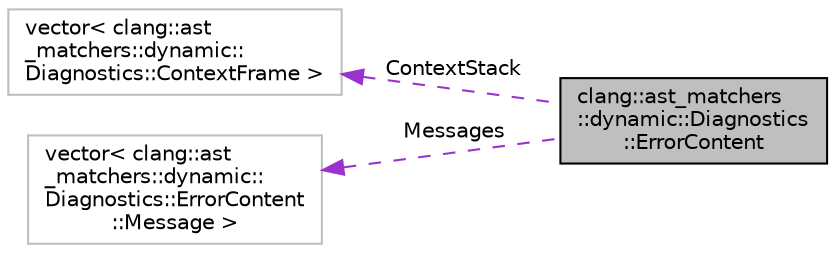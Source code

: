 digraph "clang::ast_matchers::dynamic::Diagnostics::ErrorContent"
{
 // LATEX_PDF_SIZE
  bgcolor="transparent";
  edge [fontname="Helvetica",fontsize="10",labelfontname="Helvetica",labelfontsize="10"];
  node [fontname="Helvetica",fontsize="10",shape=record];
  rankdir="LR";
  Node1 [label="clang::ast_matchers\l::dynamic::Diagnostics\l::ErrorContent",height=0.2,width=0.4,color="black", fillcolor="grey75", style="filled", fontcolor="black",tooltip="Information stored for each error found."];
  Node2 -> Node1 [dir="back",color="darkorchid3",fontsize="10",style="dashed",label=" ContextStack" ,fontname="Helvetica"];
  Node2 [label="vector\< clang::ast\l_matchers::dynamic::\lDiagnostics::ContextFrame \>",height=0.2,width=0.4,color="grey75",tooltip=" "];
  Node3 -> Node1 [dir="back",color="darkorchid3",fontsize="10",style="dashed",label=" Messages" ,fontname="Helvetica"];
  Node3 [label="vector\< clang::ast\l_matchers::dynamic::\lDiagnostics::ErrorContent\l::Message \>",height=0.2,width=0.4,color="grey75",tooltip=" "];
}
